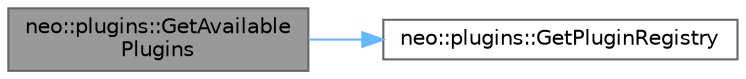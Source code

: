 digraph "neo::plugins::GetAvailablePlugins"
{
 // LATEX_PDF_SIZE
  bgcolor="transparent";
  edge [fontname=Helvetica,fontsize=10,labelfontname=Helvetica,labelfontsize=10];
  node [fontname=Helvetica,fontsize=10,shape=box,height=0.2,width=0.4];
  rankdir="LR";
  Node1 [id="Node000001",label="neo::plugins::GetAvailable\lPlugins",height=0.2,width=0.4,color="gray40", fillcolor="grey60", style="filled", fontcolor="black",tooltip=" "];
  Node1 -> Node2 [id="edge2_Node000001_Node000002",color="steelblue1",style="solid",tooltip=" "];
  Node2 [id="Node000002",label="neo::plugins::GetPluginRegistry",height=0.2,width=0.4,color="grey40", fillcolor="white", style="filled",URL="$namespaceneo_1_1plugins.html#a7e16c606392c907254358d6251f6d572",tooltip=" "];
}

